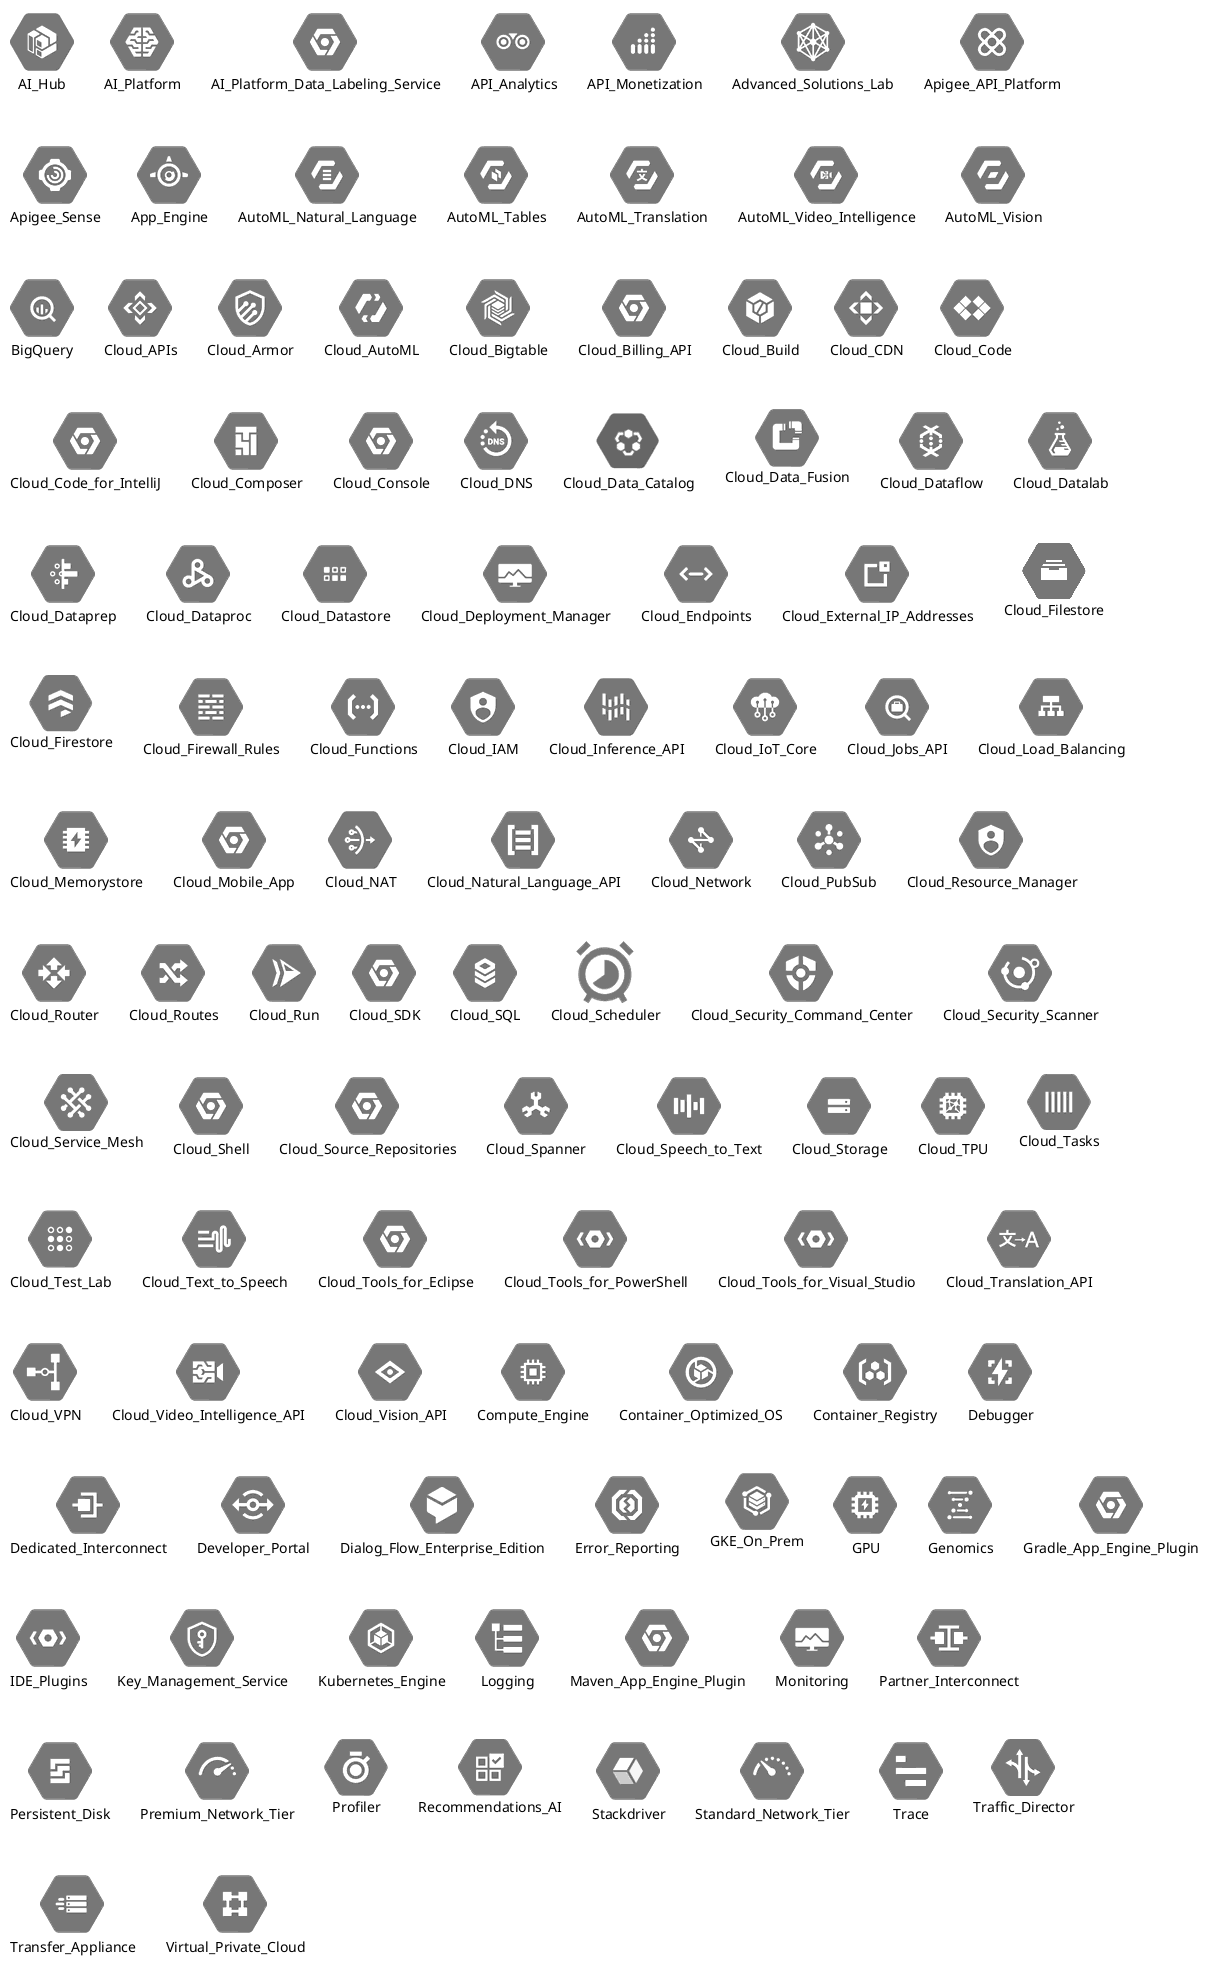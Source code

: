 @startuml

!include <gcp/GCPCommon>
!include <gcp/GCPC4Integration>

!include <gcp/AI_and_Machine_Learning/all>
!include <gcp/API_Management/all>
!include <gcp/Compute/all>
!include <gcp/Data_Analytics/all>
!include <gcp/Databases/all>
!include <gcp/Developer_Tools/all>
!include <gcp/Hybrid_and_Multi_Cloud/all>
!include <gcp/Internet_of_Things/all>
!include <gcp/Management_Tools/all>
!include <gcp/Migration/all>
!include <gcp/Networking/all>
!include <gcp/Security/all>
!include <gcp/Storage/all>

listsprites

@enduml
